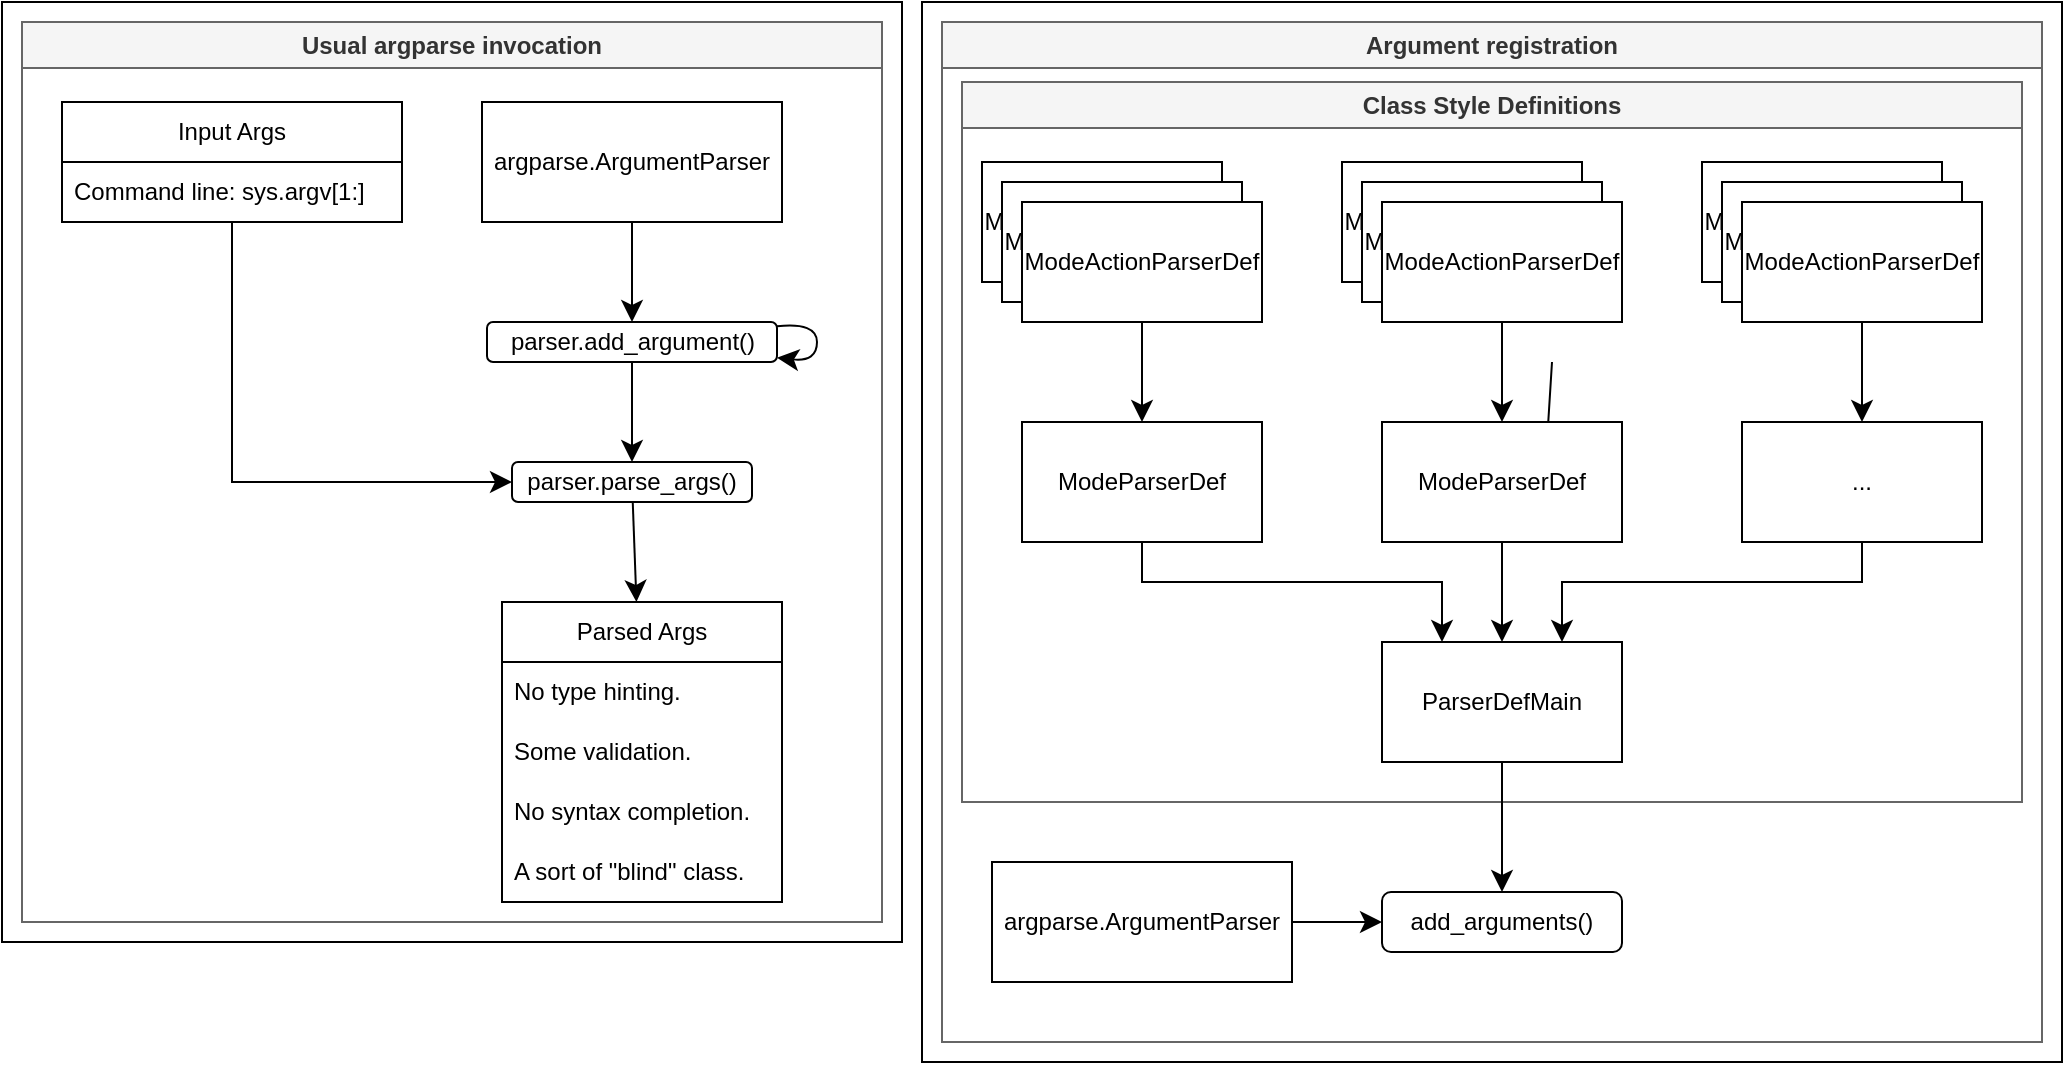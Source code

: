 <mxfile version="27.0.6">
  <diagram name="Page-1" id="irsE5BHwDKa18F2kDUpj">
    <mxGraphModel dx="782" dy="1197" grid="1" gridSize="10" guides="1" tooltips="1" connect="1" arrows="1" fold="1" page="1" pageScale="1" pageWidth="850" pageHeight="1100" math="0" shadow="0">
      <root>
        <mxCell id="0" />
        <mxCell id="1" parent="0" />
        <mxCell id="NJHV62X3tFTgd275_O93-55" value="" style="rounded=0;whiteSpace=wrap;html=1;" vertex="1" parent="1">
          <mxGeometry x="20" y="20" width="450" height="470" as="geometry" />
        </mxCell>
        <mxCell id="NJHV62X3tFTgd275_O93-65" value="Usual argparse invocation" style="swimlane;whiteSpace=wrap;html=1;fillColor=#f5f5f5;fontColor=#333333;strokeColor=#666666;fillStyle=solid;" vertex="1" parent="1">
          <mxGeometry x="30" y="30" width="430" height="450" as="geometry" />
        </mxCell>
        <mxCell id="NJHV62X3tFTgd275_O93-72" style="edgeStyle=none;curved=1;rounded=0;orthogonalLoop=1;jettySize=auto;html=1;fontSize=12;startSize=8;endSize=8;" edge="1" parent="NJHV62X3tFTgd275_O93-65" source="NJHV62X3tFTgd275_O93-66" target="NJHV62X3tFTgd275_O93-71">
          <mxGeometry relative="1" as="geometry" />
        </mxCell>
        <mxCell id="NJHV62X3tFTgd275_O93-66" value="argparse.ArgumentParser" style="rounded=0;whiteSpace=wrap;html=1;" vertex="1" parent="NJHV62X3tFTgd275_O93-65">
          <mxGeometry x="230" y="40" width="150" height="60" as="geometry" />
        </mxCell>
        <mxCell id="NJHV62X3tFTgd275_O93-71" value="parser.add_argument()" style="rounded=1;whiteSpace=wrap;html=1;" vertex="1" parent="NJHV62X3tFTgd275_O93-65">
          <mxGeometry x="232.5" y="150" width="145" height="20" as="geometry" />
        </mxCell>
        <mxCell id="NJHV62X3tFTgd275_O93-75" style="edgeStyle=none;curved=1;rounded=0;orthogonalLoop=1;jettySize=auto;html=1;fontSize=12;startSize=8;endSize=8;" edge="1" parent="NJHV62X3tFTgd275_O93-65" source="NJHV62X3tFTgd275_O93-71" target="NJHV62X3tFTgd275_O93-71">
          <mxGeometry relative="1" as="geometry" />
        </mxCell>
        <mxCell id="NJHV62X3tFTgd275_O93-78" value="parser.parse_args()" style="rounded=1;whiteSpace=wrap;html=1;" vertex="1" parent="NJHV62X3tFTgd275_O93-65">
          <mxGeometry x="245" y="220" width="120" height="20" as="geometry" />
        </mxCell>
        <mxCell id="NJHV62X3tFTgd275_O93-77" style="edgeStyle=none;curved=1;rounded=0;orthogonalLoop=1;jettySize=auto;html=1;fontSize=12;startSize=8;endSize=8;entryX=0.5;entryY=0;entryDx=0;entryDy=0;" edge="1" parent="NJHV62X3tFTgd275_O93-65" source="NJHV62X3tFTgd275_O93-71" target="NJHV62X3tFTgd275_O93-78">
          <mxGeometry relative="1" as="geometry">
            <mxPoint x="300" y="250" as="targetPoint" />
          </mxGeometry>
        </mxCell>
        <mxCell id="NJHV62X3tFTgd275_O93-79" style="edgeStyle=orthogonalEdgeStyle;rounded=0;orthogonalLoop=1;jettySize=auto;html=1;entryX=0;entryY=0.5;entryDx=0;entryDy=0;fontSize=12;startSize=8;endSize=8;" edge="1" parent="1" source="NJHV62X3tFTgd275_O93-67" target="NJHV62X3tFTgd275_O93-78">
          <mxGeometry relative="1" as="geometry">
            <Array as="points">
              <mxPoint x="135" y="260" />
            </Array>
          </mxGeometry>
        </mxCell>
        <mxCell id="NJHV62X3tFTgd275_O93-67" value="Input Args" style="swimlane;fontStyle=0;childLayout=stackLayout;horizontal=1;startSize=30;horizontalStack=0;resizeParent=1;resizeParentMax=0;resizeLast=0;collapsible=1;marginBottom=0;whiteSpace=wrap;html=1;" vertex="1" parent="1">
          <mxGeometry x="50" y="70" width="170" height="60" as="geometry" />
        </mxCell>
        <mxCell id="NJHV62X3tFTgd275_O93-70" value="Command line: sys.argv[1:]" style="text;strokeColor=none;fillColor=none;align=left;verticalAlign=middle;spacingLeft=4;spacingRight=4;overflow=hidden;points=[[0,0.5],[1,0.5]];portConstraint=eastwest;rotatable=0;whiteSpace=wrap;html=1;" vertex="1" parent="NJHV62X3tFTgd275_O93-67">
          <mxGeometry y="30" width="170" height="30" as="geometry" />
        </mxCell>
        <mxCell id="NJHV62X3tFTgd275_O93-81" value="Parsed Args" style="swimlane;fontStyle=0;childLayout=stackLayout;horizontal=1;startSize=30;horizontalStack=0;resizeParent=1;resizeParentMax=0;resizeLast=0;collapsible=1;marginBottom=0;whiteSpace=wrap;html=1;" vertex="1" parent="1">
          <mxGeometry x="270" y="320" width="140" height="150" as="geometry" />
        </mxCell>
        <mxCell id="NJHV62X3tFTgd275_O93-82" value="No type hinting." style="text;strokeColor=none;fillColor=none;align=left;verticalAlign=middle;spacingLeft=4;spacingRight=4;overflow=hidden;points=[[0,0.5],[1,0.5]];portConstraint=eastwest;rotatable=0;whiteSpace=wrap;html=1;" vertex="1" parent="NJHV62X3tFTgd275_O93-81">
          <mxGeometry y="30" width="140" height="30" as="geometry" />
        </mxCell>
        <mxCell id="NJHV62X3tFTgd275_O93-83" value="Some validation." style="text;strokeColor=none;fillColor=none;align=left;verticalAlign=middle;spacingLeft=4;spacingRight=4;overflow=hidden;points=[[0,0.5],[1,0.5]];portConstraint=eastwest;rotatable=0;whiteSpace=wrap;html=1;" vertex="1" parent="NJHV62X3tFTgd275_O93-81">
          <mxGeometry y="60" width="140" height="30" as="geometry" />
        </mxCell>
        <mxCell id="NJHV62X3tFTgd275_O93-86" value="No syntax completion." style="text;strokeColor=none;fillColor=none;align=left;verticalAlign=middle;spacingLeft=4;spacingRight=4;overflow=hidden;points=[[0,0.5],[1,0.5]];portConstraint=eastwest;rotatable=0;whiteSpace=wrap;html=1;" vertex="1" parent="NJHV62X3tFTgd275_O93-81">
          <mxGeometry y="90" width="140" height="30" as="geometry" />
        </mxCell>
        <mxCell id="NJHV62X3tFTgd275_O93-84" value="A sort of &quot;blind&quot; class." style="text;strokeColor=none;fillColor=none;align=left;verticalAlign=middle;spacingLeft=4;spacingRight=4;overflow=hidden;points=[[0,0.5],[1,0.5]];portConstraint=eastwest;rotatable=0;whiteSpace=wrap;html=1;" vertex="1" parent="NJHV62X3tFTgd275_O93-81">
          <mxGeometry y="120" width="140" height="30" as="geometry" />
        </mxCell>
        <mxCell id="NJHV62X3tFTgd275_O93-85" style="edgeStyle=none;curved=1;rounded=0;orthogonalLoop=1;jettySize=auto;html=1;fontSize=12;startSize=8;endSize=8;" edge="1" parent="1" source="NJHV62X3tFTgd275_O93-78" target="NJHV62X3tFTgd275_O93-81">
          <mxGeometry relative="1" as="geometry" />
        </mxCell>
        <mxCell id="NJHV62X3tFTgd275_O93-87" value="" style="rounded=0;whiteSpace=wrap;html=1;" vertex="1" parent="1">
          <mxGeometry x="480" y="20" width="570" height="530" as="geometry" />
        </mxCell>
        <mxCell id="NJHV62X3tFTgd275_O93-88" value="Argument registration" style="swimlane;whiteSpace=wrap;html=1;fillColor=#f5f5f5;fontColor=#333333;strokeColor=#666666;fillStyle=solid;" vertex="1" parent="1">
          <mxGeometry x="490" y="30" width="550" height="510" as="geometry" />
        </mxCell>
        <mxCell id="NJHV62X3tFTgd275_O93-89" style="edgeStyle=none;curved=1;rounded=0;orthogonalLoop=1;jettySize=auto;html=1;fontSize=12;startSize=8;endSize=8;" edge="1" parent="NJHV62X3tFTgd275_O93-88" target="NJHV62X3tFTgd275_O93-91">
          <mxGeometry relative="1" as="geometry">
            <mxPoint x="305" y="100" as="sourcePoint" />
          </mxGeometry>
        </mxCell>
        <mxCell id="NJHV62X3tFTgd275_O93-94" style="edgeStyle=none;curved=1;rounded=0;orthogonalLoop=1;jettySize=auto;html=1;fontSize=12;startSize=8;endSize=8;entryX=0.5;entryY=0;entryDx=0;entryDy=0;" edge="1" parent="NJHV62X3tFTgd275_O93-88" target="NJHV62X3tFTgd275_O93-93">
          <mxGeometry relative="1" as="geometry">
            <mxPoint x="300" y="250" as="targetPoint" />
            <mxPoint x="305" y="170" as="sourcePoint" />
          </mxGeometry>
        </mxCell>
        <mxCell id="NJHV62X3tFTgd275_O93-140" value="add_arguments()" style="rounded=1;whiteSpace=wrap;html=1;" vertex="1" parent="NJHV62X3tFTgd275_O93-88">
          <mxGeometry x="220" y="435" width="120" height="30" as="geometry" />
        </mxCell>
        <mxCell id="NJHV62X3tFTgd275_O93-95" style="edgeStyle=orthogonalEdgeStyle;rounded=0;orthogonalLoop=1;jettySize=auto;html=1;entryX=0;entryY=0.5;entryDx=0;entryDy=0;fontSize=12;startSize=8;endSize=8;" edge="1" parent="1" target="NJHV62X3tFTgd275_O93-93">
          <mxGeometry relative="1" as="geometry">
            <Array as="points">
              <mxPoint x="815" y="900" />
            </Array>
            <mxPoint x="815" y="770" as="sourcePoint" />
          </mxGeometry>
        </mxCell>
        <mxCell id="NJHV62X3tFTgd275_O93-103" style="edgeStyle=none;curved=1;rounded=0;orthogonalLoop=1;jettySize=auto;html=1;fontSize=12;startSize=8;endSize=8;" edge="1" parent="1" target="NJHV62X3tFTgd275_O93-98">
          <mxGeometry relative="1" as="geometry">
            <mxPoint x="1015.37" y="910" as="sourcePoint" />
          </mxGeometry>
        </mxCell>
        <mxCell id="NJHV62X3tFTgd275_O93-110" value="ModeActionParserDef" style="rounded=0;whiteSpace=wrap;html=1;" vertex="1" parent="1">
          <mxGeometry x="870" y="100" width="120" height="60" as="geometry" />
        </mxCell>
        <mxCell id="NJHV62X3tFTgd275_O93-111" value="ModeActionParserDef" style="rounded=0;whiteSpace=wrap;html=1;" vertex="1" parent="1">
          <mxGeometry x="880" y="110" width="120" height="60" as="geometry" />
        </mxCell>
        <mxCell id="NJHV62X3tFTgd275_O93-134" style="edgeStyle=none;curved=1;rounded=0;orthogonalLoop=1;jettySize=auto;html=1;fontSize=12;startSize=8;endSize=8;" edge="1" parent="1" source="NJHV62X3tFTgd275_O93-112" target="NJHV62X3tFTgd275_O93-106">
          <mxGeometry relative="1" as="geometry" />
        </mxCell>
        <mxCell id="NJHV62X3tFTgd275_O93-112" value="ModeActionParserDef" style="rounded=0;whiteSpace=wrap;html=1;" vertex="1" parent="1">
          <mxGeometry x="890" y="120" width="120" height="60" as="geometry" />
        </mxCell>
        <mxCell id="NJHV62X3tFTgd275_O93-113" value="ModeActionParserDef" style="rounded=0;whiteSpace=wrap;html=1;" vertex="1" parent="1">
          <mxGeometry x="510" y="100" width="120" height="60" as="geometry" />
        </mxCell>
        <mxCell id="NJHV62X3tFTgd275_O93-114" value="ModeActionParserDef" style="rounded=0;whiteSpace=wrap;html=1;" vertex="1" parent="1">
          <mxGeometry x="520" y="110" width="120" height="60" as="geometry" />
        </mxCell>
        <mxCell id="NJHV62X3tFTgd275_O93-132" style="edgeStyle=none;curved=1;rounded=0;orthogonalLoop=1;jettySize=auto;html=1;fontSize=12;startSize=8;endSize=8;" edge="1" parent="1" source="NJHV62X3tFTgd275_O93-115" target="NJHV62X3tFTgd275_O93-104">
          <mxGeometry relative="1" as="geometry" />
        </mxCell>
        <mxCell id="NJHV62X3tFTgd275_O93-115" value="ModeActionParserDef" style="rounded=0;whiteSpace=wrap;html=1;" vertex="1" parent="1">
          <mxGeometry x="530" y="120" width="120" height="60" as="geometry" />
        </mxCell>
        <mxCell id="NJHV62X3tFTgd275_O93-116" value="ModeActionParserDef" style="rounded=0;whiteSpace=wrap;html=1;" vertex="1" parent="1">
          <mxGeometry x="690" y="100" width="120" height="60" as="geometry" />
        </mxCell>
        <mxCell id="NJHV62X3tFTgd275_O93-117" value="ModeActionParserDef" style="rounded=0;whiteSpace=wrap;html=1;" vertex="1" parent="1">
          <mxGeometry x="700" y="110" width="120" height="60" as="geometry" />
        </mxCell>
        <mxCell id="NJHV62X3tFTgd275_O93-133" style="edgeStyle=none;curved=1;rounded=0;orthogonalLoop=1;jettySize=auto;html=1;fontSize=12;startSize=8;endSize=8;" edge="1" parent="1" source="NJHV62X3tFTgd275_O93-118" target="NJHV62X3tFTgd275_O93-105">
          <mxGeometry relative="1" as="geometry" />
        </mxCell>
        <mxCell id="NJHV62X3tFTgd275_O93-118" value="ModeActionParserDef" style="rounded=0;whiteSpace=wrap;html=1;" vertex="1" parent="1">
          <mxGeometry x="710" y="120" width="120" height="60" as="geometry" />
        </mxCell>
        <mxCell id="NJHV62X3tFTgd275_O93-119" value="Class Style Definitions" style="swimlane;whiteSpace=wrap;html=1;fillColor=#f5f5f5;fontColor=#333333;strokeColor=#666666;" vertex="1" parent="1">
          <mxGeometry x="500" y="60" width="530" height="360" as="geometry" />
        </mxCell>
        <mxCell id="NJHV62X3tFTgd275_O93-104" value="ModeParserDef" style="rounded=0;whiteSpace=wrap;html=1;" vertex="1" parent="NJHV62X3tFTgd275_O93-119">
          <mxGeometry x="30" y="170" width="120" height="60" as="geometry" />
        </mxCell>
        <mxCell id="NJHV62X3tFTgd275_O93-105" value="ModeParserDef" style="rounded=0;whiteSpace=wrap;html=1;" vertex="1" parent="NJHV62X3tFTgd275_O93-119">
          <mxGeometry x="210" y="170" width="120" height="60" as="geometry" />
        </mxCell>
        <mxCell id="NJHV62X3tFTgd275_O93-106" value="..." style="rounded=0;whiteSpace=wrap;html=1;" vertex="1" parent="NJHV62X3tFTgd275_O93-119">
          <mxGeometry x="390" y="170" width="120" height="60" as="geometry" />
        </mxCell>
        <mxCell id="NJHV62X3tFTgd275_O93-142" style="edgeStyle=none;curved=1;rounded=0;orthogonalLoop=1;jettySize=auto;html=1;entryX=0;entryY=0.5;entryDx=0;entryDy=0;fontSize=12;startSize=8;endSize=8;" edge="1" parent="1" source="NJHV62X3tFTgd275_O93-127" target="NJHV62X3tFTgd275_O93-140">
          <mxGeometry relative="1" as="geometry" />
        </mxCell>
        <mxCell id="NJHV62X3tFTgd275_O93-127" value="argparse.ArgumentParser" style="rounded=0;whiteSpace=wrap;html=1;" vertex="1" parent="1">
          <mxGeometry x="515" y="450" width="150" height="60" as="geometry" />
        </mxCell>
        <mxCell id="NJHV62X3tFTgd275_O93-141" style="edgeStyle=none;curved=1;rounded=0;orthogonalLoop=1;jettySize=auto;html=1;fontSize=12;startSize=8;endSize=8;" edge="1" parent="1" source="NJHV62X3tFTgd275_O93-123" target="NJHV62X3tFTgd275_O93-140">
          <mxGeometry relative="1" as="geometry" />
        </mxCell>
        <mxCell id="NJHV62X3tFTgd275_O93-123" value="ParserDefMain" style="rounded=0;whiteSpace=wrap;html=1;" vertex="1" parent="1">
          <mxGeometry x="710" y="340" width="120" height="60" as="geometry" />
        </mxCell>
        <mxCell id="NJHV62X3tFTgd275_O93-135" style="edgeStyle=orthogonalEdgeStyle;rounded=0;orthogonalLoop=1;jettySize=auto;html=1;entryX=0.75;entryY=0;entryDx=0;entryDy=0;fontSize=12;startSize=8;endSize=8;" edge="1" parent="1" source="NJHV62X3tFTgd275_O93-106" target="NJHV62X3tFTgd275_O93-123">
          <mxGeometry relative="1" as="geometry">
            <Array as="points">
              <mxPoint x="950" y="310" />
              <mxPoint x="800" y="310" />
            </Array>
          </mxGeometry>
        </mxCell>
        <mxCell id="NJHV62X3tFTgd275_O93-136" value="" style="edgeStyle=orthogonalEdgeStyle;rounded=0;orthogonalLoop=1;jettySize=auto;html=1;fontSize=12;startSize=8;endSize=8;" edge="1" parent="1" source="NJHV62X3tFTgd275_O93-105" target="NJHV62X3tFTgd275_O93-123">
          <mxGeometry relative="1" as="geometry" />
        </mxCell>
        <mxCell id="NJHV62X3tFTgd275_O93-137" style="edgeStyle=orthogonalEdgeStyle;rounded=0;orthogonalLoop=1;jettySize=auto;html=1;entryX=0.25;entryY=0;entryDx=0;entryDy=0;fontSize=12;startSize=8;endSize=8;" edge="1" parent="1" source="NJHV62X3tFTgd275_O93-104" target="NJHV62X3tFTgd275_O93-123">
          <mxGeometry relative="1" as="geometry">
            <Array as="points">
              <mxPoint x="590" y="310" />
              <mxPoint x="740" y="310" />
            </Array>
          </mxGeometry>
        </mxCell>
      </root>
    </mxGraphModel>
  </diagram>
</mxfile>
